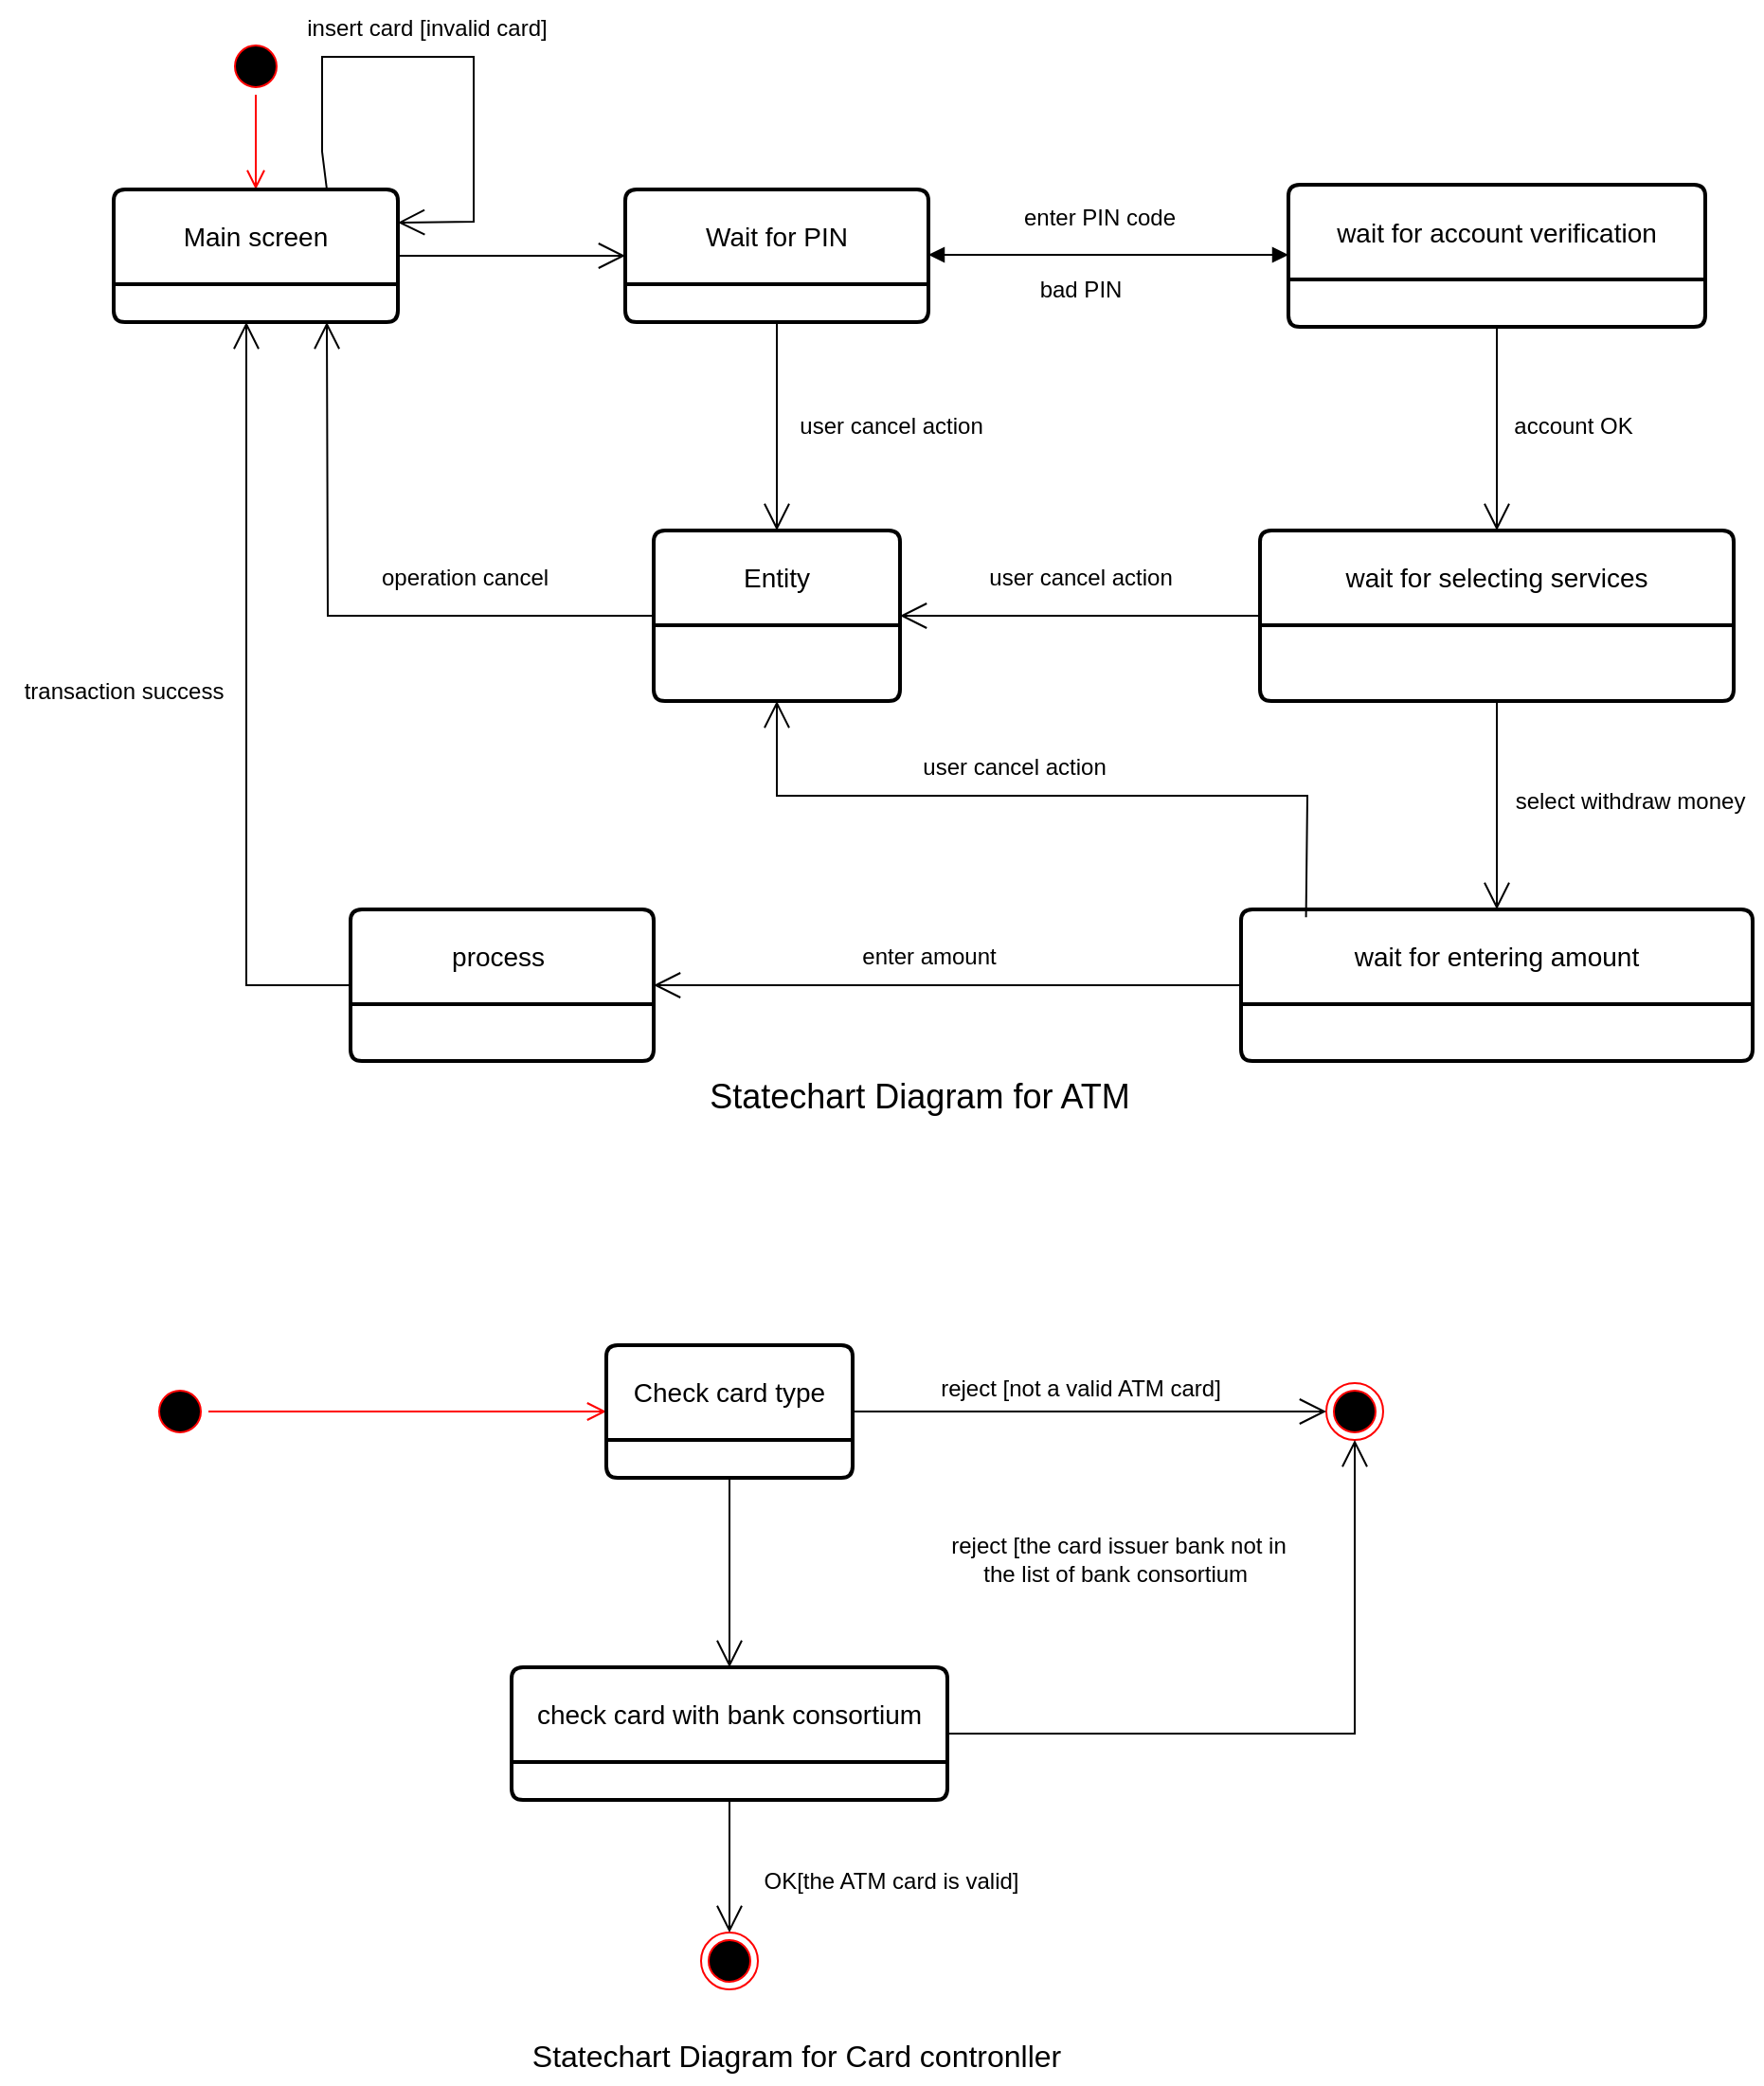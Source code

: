 <mxfile version="28.2.3">
  <diagram id="QueLWldYz6KN8JLlclpp" name="BTHM-bài 6">
    <mxGraphModel dx="902" dy="464" grid="1" gridSize="10" guides="1" tooltips="1" connect="1" arrows="1" fold="1" page="1" pageScale="1" pageWidth="827" pageHeight="1169" math="0" shadow="0">
      <root>
        <mxCell id="0" />
        <mxCell id="1" parent="0" />
        <mxCell id="PZYZ43xPMY9KPgXcz-Kb-1" value="" style="ellipse;html=1;shape=startState;fillColor=#000000;strokeColor=#ff0000;" parent="1" vertex="1">
          <mxGeometry x="460" y="55" width="30" height="30" as="geometry" />
        </mxCell>
        <mxCell id="PZYZ43xPMY9KPgXcz-Kb-2" value="" style="edgeStyle=orthogonalEdgeStyle;html=1;verticalAlign=bottom;endArrow=open;endSize=8;strokeColor=#ff0000;rounded=0;entryX=0.5;entryY=0;entryDx=0;entryDy=0;" parent="1" source="PZYZ43xPMY9KPgXcz-Kb-1" target="PZYZ43xPMY9KPgXcz-Kb-3" edge="1">
          <mxGeometry relative="1" as="geometry">
            <mxPoint x="475" y="145" as="targetPoint" />
          </mxGeometry>
        </mxCell>
        <mxCell id="PZYZ43xPMY9KPgXcz-Kb-3" value="Main screen" style="swimlane;childLayout=stackLayout;horizontal=1;startSize=50;horizontalStack=0;rounded=1;fontSize=14;fontStyle=0;strokeWidth=2;resizeParent=0;resizeLast=1;shadow=0;dashed=0;align=center;arcSize=4;whiteSpace=wrap;html=1;" parent="1" vertex="1">
          <mxGeometry x="400" y="135" width="150" height="70" as="geometry" />
        </mxCell>
        <mxCell id="PZYZ43xPMY9KPgXcz-Kb-4" value="Wait for PIN" style="swimlane;childLayout=stackLayout;horizontal=1;startSize=50;horizontalStack=0;rounded=1;fontSize=14;fontStyle=0;strokeWidth=2;resizeParent=0;resizeLast=1;shadow=0;dashed=0;align=center;arcSize=4;whiteSpace=wrap;html=1;" parent="1" vertex="1">
          <mxGeometry x="670" y="135" width="160" height="70" as="geometry" />
        </mxCell>
        <mxCell id="PZYZ43xPMY9KPgXcz-Kb-5" value="wait for account verification" style="swimlane;childLayout=stackLayout;horizontal=1;startSize=50;horizontalStack=0;rounded=1;fontSize=14;fontStyle=0;strokeWidth=2;resizeParent=0;resizeLast=1;shadow=0;dashed=0;align=center;arcSize=4;whiteSpace=wrap;html=1;" parent="1" vertex="1">
          <mxGeometry x="1020" y="132.5" width="220" height="75" as="geometry" />
        </mxCell>
        <mxCell id="PZYZ43xPMY9KPgXcz-Kb-6" value="Entity" style="swimlane;childLayout=stackLayout;horizontal=1;startSize=50;horizontalStack=0;rounded=1;fontSize=14;fontStyle=0;strokeWidth=2;resizeParent=0;resizeLast=1;shadow=0;dashed=0;align=center;arcSize=4;whiteSpace=wrap;html=1;" parent="1" vertex="1">
          <mxGeometry x="685" y="315" width="130" height="90" as="geometry" />
        </mxCell>
        <mxCell id="PZYZ43xPMY9KPgXcz-Kb-7" value="wait for selecting services" style="swimlane;childLayout=stackLayout;horizontal=1;startSize=50;horizontalStack=0;rounded=1;fontSize=14;fontStyle=0;strokeWidth=2;resizeParent=0;resizeLast=1;shadow=0;dashed=0;align=center;arcSize=4;whiteSpace=wrap;html=1;" parent="1" vertex="1">
          <mxGeometry x="1005" y="315" width="250" height="90" as="geometry" />
        </mxCell>
        <mxCell id="PZYZ43xPMY9KPgXcz-Kb-8" value="process&amp;nbsp;" style="swimlane;childLayout=stackLayout;horizontal=1;startSize=50;horizontalStack=0;rounded=1;fontSize=14;fontStyle=0;strokeWidth=2;resizeParent=0;resizeLast=1;shadow=0;dashed=0;align=center;arcSize=4;whiteSpace=wrap;html=1;" parent="1" vertex="1">
          <mxGeometry x="525" y="515" width="160" height="80" as="geometry" />
        </mxCell>
        <mxCell id="PZYZ43xPMY9KPgXcz-Kb-9" value="wait for entering amount" style="swimlane;childLayout=stackLayout;horizontal=1;startSize=50;horizontalStack=0;rounded=1;fontSize=14;fontStyle=0;strokeWidth=2;resizeParent=0;resizeLast=1;shadow=0;dashed=0;align=center;arcSize=4;whiteSpace=wrap;html=1;" parent="1" vertex="1">
          <mxGeometry x="995" y="515" width="270" height="80" as="geometry" />
        </mxCell>
        <mxCell id="PZYZ43xPMY9KPgXcz-Kb-10" value="" style="ellipse;html=1;shape=startState;fillColor=#000000;strokeColor=#ff0000;" parent="1" vertex="1">
          <mxGeometry x="420" y="765" width="30" height="30" as="geometry" />
        </mxCell>
        <mxCell id="PZYZ43xPMY9KPgXcz-Kb-11" value="" style="edgeStyle=orthogonalEdgeStyle;html=1;verticalAlign=bottom;endArrow=open;endSize=8;strokeColor=#ff0000;rounded=0;entryX=0;entryY=0.5;entryDx=0;entryDy=0;" parent="1" source="PZYZ43xPMY9KPgXcz-Kb-10" target="PZYZ43xPMY9KPgXcz-Kb-12" edge="1">
          <mxGeometry relative="1" as="geometry">
            <mxPoint x="435" y="855" as="targetPoint" />
          </mxGeometry>
        </mxCell>
        <mxCell id="PZYZ43xPMY9KPgXcz-Kb-12" value="Check card type" style="swimlane;childLayout=stackLayout;horizontal=1;startSize=50;horizontalStack=0;rounded=1;fontSize=14;fontStyle=0;strokeWidth=2;resizeParent=0;resizeLast=1;shadow=0;dashed=0;align=center;arcSize=4;whiteSpace=wrap;html=1;" parent="1" vertex="1">
          <mxGeometry x="660" y="745" width="130" height="70" as="geometry" />
        </mxCell>
        <mxCell id="PZYZ43xPMY9KPgXcz-Kb-13" value="" style="ellipse;html=1;shape=endState;fillColor=#000000;strokeColor=#ff0000;" parent="1" vertex="1">
          <mxGeometry x="1040" y="765" width="30" height="30" as="geometry" />
        </mxCell>
        <mxCell id="PZYZ43xPMY9KPgXcz-Kb-14" value="check card with bank consortium" style="swimlane;childLayout=stackLayout;horizontal=1;startSize=50;horizontalStack=0;rounded=1;fontSize=14;fontStyle=0;strokeWidth=2;resizeParent=0;resizeLast=1;shadow=0;dashed=0;align=center;arcSize=4;whiteSpace=wrap;html=1;" parent="1" vertex="1">
          <mxGeometry x="610" y="915" width="230" height="70" as="geometry" />
        </mxCell>
        <mxCell id="PZYZ43xPMY9KPgXcz-Kb-15" value="" style="ellipse;html=1;shape=endState;fillColor=#000000;strokeColor=#ff0000;" parent="1" vertex="1">
          <mxGeometry x="710" y="1055" width="30" height="30" as="geometry" />
        </mxCell>
        <mxCell id="PZYZ43xPMY9KPgXcz-Kb-16" value="" style="endArrow=open;endFill=1;endSize=12;html=1;rounded=0;exitX=1;exitY=0.5;exitDx=0;exitDy=0;entryX=0;entryY=0.5;entryDx=0;entryDy=0;" parent="1" source="PZYZ43xPMY9KPgXcz-Kb-12" target="PZYZ43xPMY9KPgXcz-Kb-13" edge="1">
          <mxGeometry width="160" relative="1" as="geometry">
            <mxPoint x="790" y="895" as="sourcePoint" />
            <mxPoint x="950" y="895" as="targetPoint" />
          </mxGeometry>
        </mxCell>
        <mxCell id="PZYZ43xPMY9KPgXcz-Kb-17" value="" style="endArrow=open;endFill=1;endSize=12;html=1;rounded=0;exitX=0.5;exitY=1;exitDx=0;exitDy=0;entryX=0.5;entryY=0;entryDx=0;entryDy=0;" parent="1" source="PZYZ43xPMY9KPgXcz-Kb-12" target="PZYZ43xPMY9KPgXcz-Kb-14" edge="1">
          <mxGeometry width="160" relative="1" as="geometry">
            <mxPoint x="790" y="895" as="sourcePoint" />
            <mxPoint x="950" y="895" as="targetPoint" />
          </mxGeometry>
        </mxCell>
        <mxCell id="PZYZ43xPMY9KPgXcz-Kb-18" value="" style="endArrow=open;endFill=1;endSize=12;html=1;rounded=0;exitX=1;exitY=0.5;exitDx=0;exitDy=0;entryX=0.5;entryY=1;entryDx=0;entryDy=0;" parent="1" source="PZYZ43xPMY9KPgXcz-Kb-14" target="PZYZ43xPMY9KPgXcz-Kb-13" edge="1">
          <mxGeometry width="160" relative="1" as="geometry">
            <mxPoint x="790" y="895" as="sourcePoint" />
            <mxPoint x="950" y="895" as="targetPoint" />
            <Array as="points">
              <mxPoint x="1055" y="950" />
            </Array>
          </mxGeometry>
        </mxCell>
        <mxCell id="PZYZ43xPMY9KPgXcz-Kb-19" value="" style="endArrow=open;endFill=1;endSize=12;html=1;rounded=0;exitX=0.5;exitY=1;exitDx=0;exitDy=0;entryX=0.5;entryY=0;entryDx=0;entryDy=0;" parent="1" source="PZYZ43xPMY9KPgXcz-Kb-14" target="PZYZ43xPMY9KPgXcz-Kb-15" edge="1">
          <mxGeometry width="160" relative="1" as="geometry">
            <mxPoint x="790" y="895" as="sourcePoint" />
            <mxPoint x="950" y="895" as="targetPoint" />
          </mxGeometry>
        </mxCell>
        <mxCell id="PZYZ43xPMY9KPgXcz-Kb-20" value="" style="endArrow=open;endFill=1;endSize=12;html=1;rounded=0;entryX=1;entryY=0.25;entryDx=0;entryDy=0;exitX=0.75;exitY=0;exitDx=0;exitDy=0;curved=0;" parent="1" source="PZYZ43xPMY9KPgXcz-Kb-3" target="PZYZ43xPMY9KPgXcz-Kb-3" edge="1">
          <mxGeometry width="160" relative="1" as="geometry">
            <mxPoint x="513" y="135" as="sourcePoint" />
            <mxPoint x="620" y="75" as="targetPoint" />
            <Array as="points">
              <mxPoint x="510" y="115" />
              <mxPoint x="510" y="95" />
              <mxPoint x="510" y="65" />
              <mxPoint x="590" y="65" />
              <mxPoint x="590" y="152" />
            </Array>
          </mxGeometry>
        </mxCell>
        <mxCell id="PZYZ43xPMY9KPgXcz-Kb-21" value="insert card [invalid card]" style="text;html=1;align=center;verticalAlign=middle;resizable=0;points=[];autosize=1;strokeColor=none;fillColor=none;" parent="1" vertex="1">
          <mxGeometry x="490" y="35" width="150" height="30" as="geometry" />
        </mxCell>
        <mxCell id="PZYZ43xPMY9KPgXcz-Kb-22" value="" style="endArrow=open;endFill=1;endSize=12;html=1;rounded=0;exitX=1;exitY=0.5;exitDx=0;exitDy=0;entryX=0;entryY=0.5;entryDx=0;entryDy=0;" parent="1" source="PZYZ43xPMY9KPgXcz-Kb-3" target="PZYZ43xPMY9KPgXcz-Kb-4" edge="1">
          <mxGeometry width="160" relative="1" as="geometry">
            <mxPoint x="790" y="315" as="sourcePoint" />
            <mxPoint x="950" y="315" as="targetPoint" />
          </mxGeometry>
        </mxCell>
        <mxCell id="PZYZ43xPMY9KPgXcz-Kb-23" value="" style="endArrow=open;endFill=1;endSize=12;html=1;rounded=0;exitX=0.5;exitY=1;exitDx=0;exitDy=0;entryX=0.5;entryY=0;entryDx=0;entryDy=0;" parent="1" source="PZYZ43xPMY9KPgXcz-Kb-4" target="PZYZ43xPMY9KPgXcz-Kb-6" edge="1">
          <mxGeometry width="160" relative="1" as="geometry">
            <mxPoint x="790" y="315" as="sourcePoint" />
            <mxPoint x="950" y="315" as="targetPoint" />
          </mxGeometry>
        </mxCell>
        <mxCell id="PZYZ43xPMY9KPgXcz-Kb-24" value="" style="endArrow=open;endFill=1;endSize=12;html=1;rounded=0;exitX=0.5;exitY=1;exitDx=0;exitDy=0;entryX=0.5;entryY=0;entryDx=0;entryDy=0;" parent="1" source="PZYZ43xPMY9KPgXcz-Kb-5" target="PZYZ43xPMY9KPgXcz-Kb-7" edge="1">
          <mxGeometry width="160" relative="1" as="geometry">
            <mxPoint x="790" y="315" as="sourcePoint" />
            <mxPoint x="950" y="315" as="targetPoint" />
          </mxGeometry>
        </mxCell>
        <mxCell id="PZYZ43xPMY9KPgXcz-Kb-25" value="" style="endArrow=open;endFill=1;endSize=12;html=1;rounded=0;exitX=0.5;exitY=1;exitDx=0;exitDy=0;entryX=0.5;entryY=0;entryDx=0;entryDy=0;" parent="1" source="PZYZ43xPMY9KPgXcz-Kb-7" target="PZYZ43xPMY9KPgXcz-Kb-9" edge="1">
          <mxGeometry width="160" relative="1" as="geometry">
            <mxPoint x="790" y="495" as="sourcePoint" />
            <mxPoint x="950" y="495" as="targetPoint" />
          </mxGeometry>
        </mxCell>
        <mxCell id="PZYZ43xPMY9KPgXcz-Kb-26" value="" style="endArrow=open;endFill=1;endSize=12;html=1;rounded=0;exitX=0;exitY=0.5;exitDx=0;exitDy=0;entryX=1;entryY=0.5;entryDx=0;entryDy=0;" parent="1" source="PZYZ43xPMY9KPgXcz-Kb-9" target="PZYZ43xPMY9KPgXcz-Kb-8" edge="1">
          <mxGeometry width="160" relative="1" as="geometry">
            <mxPoint x="790" y="495" as="sourcePoint" />
            <mxPoint x="950" y="495" as="targetPoint" />
          </mxGeometry>
        </mxCell>
        <mxCell id="PZYZ43xPMY9KPgXcz-Kb-27" value="" style="endArrow=open;endFill=1;endSize=12;html=1;rounded=0;exitX=0.127;exitY=0.052;exitDx=0;exitDy=0;exitPerimeter=0;entryX=0.5;entryY=1;entryDx=0;entryDy=0;" parent="1" source="PZYZ43xPMY9KPgXcz-Kb-9" target="PZYZ43xPMY9KPgXcz-Kb-6" edge="1">
          <mxGeometry width="160" relative="1" as="geometry">
            <mxPoint x="790" y="495" as="sourcePoint" />
            <mxPoint x="740" y="455" as="targetPoint" />
            <Array as="points">
              <mxPoint x="1030" y="455" />
              <mxPoint x="750" y="455" />
            </Array>
          </mxGeometry>
        </mxCell>
        <mxCell id="PZYZ43xPMY9KPgXcz-Kb-28" value="" style="endArrow=open;endFill=1;endSize=12;html=1;rounded=0;exitX=0;exitY=0.5;exitDx=0;exitDy=0;entryX=1;entryY=0.5;entryDx=0;entryDy=0;" parent="1" source="PZYZ43xPMY9KPgXcz-Kb-7" target="PZYZ43xPMY9KPgXcz-Kb-6" edge="1">
          <mxGeometry width="160" relative="1" as="geometry">
            <mxPoint x="790" y="495" as="sourcePoint" />
            <mxPoint x="950" y="495" as="targetPoint" />
          </mxGeometry>
        </mxCell>
        <mxCell id="PZYZ43xPMY9KPgXcz-Kb-29" value="" style="endArrow=open;endFill=1;endSize=12;html=1;rounded=0;exitX=0;exitY=0.5;exitDx=0;exitDy=0;entryX=0.75;entryY=1;entryDx=0;entryDy=0;" parent="1" source="PZYZ43xPMY9KPgXcz-Kb-6" target="PZYZ43xPMY9KPgXcz-Kb-3" edge="1">
          <mxGeometry width="160" relative="1" as="geometry">
            <mxPoint x="790" y="495" as="sourcePoint" />
            <mxPoint x="950" y="495" as="targetPoint" />
            <Array as="points">
              <mxPoint x="513" y="360" />
            </Array>
          </mxGeometry>
        </mxCell>
        <mxCell id="PZYZ43xPMY9KPgXcz-Kb-30" value="" style="endArrow=open;endFill=1;endSize=12;html=1;rounded=0;exitX=0;exitY=0.5;exitDx=0;exitDy=0;" parent="1" source="PZYZ43xPMY9KPgXcz-Kb-8" edge="1">
          <mxGeometry width="160" relative="1" as="geometry">
            <mxPoint x="790" y="495" as="sourcePoint" />
            <mxPoint x="470" y="205" as="targetPoint" />
            <Array as="points">
              <mxPoint x="470" y="555" />
            </Array>
          </mxGeometry>
        </mxCell>
        <mxCell id="PZYZ43xPMY9KPgXcz-Kb-31" value="" style="endArrow=block;startArrow=block;endFill=1;startFill=1;html=1;rounded=0;entryX=0;entryY=0.5;entryDx=0;entryDy=0;exitX=1;exitY=0.5;exitDx=0;exitDy=0;" parent="1" edge="1">
          <mxGeometry width="160" relative="1" as="geometry">
            <mxPoint x="830" y="169.5" as="sourcePoint" />
            <mxPoint x="1020" y="169.5" as="targetPoint" />
          </mxGeometry>
        </mxCell>
        <mxCell id="PZYZ43xPMY9KPgXcz-Kb-32" value="enter PIN code" style="text;html=1;align=center;verticalAlign=middle;resizable=0;points=[];autosize=1;strokeColor=none;fillColor=none;" parent="1" vertex="1">
          <mxGeometry x="870" y="135" width="100" height="30" as="geometry" />
        </mxCell>
        <mxCell id="PZYZ43xPMY9KPgXcz-Kb-33" value="bad PIN" style="text;html=1;align=center;verticalAlign=middle;resizable=0;points=[];autosize=1;strokeColor=none;fillColor=none;" parent="1" vertex="1">
          <mxGeometry x="875" y="173" width="70" height="30" as="geometry" />
        </mxCell>
        <mxCell id="PZYZ43xPMY9KPgXcz-Kb-34" value="account OK" style="text;html=1;align=center;verticalAlign=middle;resizable=0;points=[];autosize=1;strokeColor=none;fillColor=none;" parent="1" vertex="1">
          <mxGeometry x="1125" y="245" width="90" height="30" as="geometry" />
        </mxCell>
        <mxCell id="PZYZ43xPMY9KPgXcz-Kb-35" value="user cancel action" style="text;html=1;align=center;verticalAlign=middle;resizable=0;points=[];autosize=1;strokeColor=none;fillColor=none;" parent="1" vertex="1">
          <mxGeometry x="750" y="245" width="120" height="30" as="geometry" />
        </mxCell>
        <mxCell id="PZYZ43xPMY9KPgXcz-Kb-36" value="user cancel action" style="text;html=1;align=center;verticalAlign=middle;resizable=0;points=[];autosize=1;strokeColor=none;fillColor=none;" parent="1" vertex="1">
          <mxGeometry x="850" y="325" width="120" height="30" as="geometry" />
        </mxCell>
        <mxCell id="PZYZ43xPMY9KPgXcz-Kb-37" value="operation cancel" style="text;html=1;align=center;verticalAlign=middle;resizable=0;points=[];autosize=1;strokeColor=none;fillColor=none;" parent="1" vertex="1">
          <mxGeometry x="530" y="325" width="110" height="30" as="geometry" />
        </mxCell>
        <mxCell id="PZYZ43xPMY9KPgXcz-Kb-38" value="user cancel action" style="text;html=1;align=center;verticalAlign=middle;resizable=0;points=[];autosize=1;strokeColor=none;fillColor=none;" parent="1" vertex="1">
          <mxGeometry x="815" y="425" width="120" height="30" as="geometry" />
        </mxCell>
        <mxCell id="PZYZ43xPMY9KPgXcz-Kb-39" value="select withdraw money" style="text;html=1;align=center;verticalAlign=middle;resizable=0;points=[];autosize=1;strokeColor=none;fillColor=none;" parent="1" vertex="1">
          <mxGeometry x="1130" y="443" width="140" height="30" as="geometry" />
        </mxCell>
        <mxCell id="PZYZ43xPMY9KPgXcz-Kb-40" value="enter amount" style="text;html=1;align=center;verticalAlign=middle;resizable=0;points=[];autosize=1;strokeColor=none;fillColor=none;" parent="1" vertex="1">
          <mxGeometry x="785" y="525" width="90" height="30" as="geometry" />
        </mxCell>
        <mxCell id="PZYZ43xPMY9KPgXcz-Kb-41" value="transaction success" style="text;html=1;align=center;verticalAlign=middle;resizable=0;points=[];autosize=1;strokeColor=none;fillColor=none;" parent="1" vertex="1">
          <mxGeometry x="340" y="385" width="130" height="30" as="geometry" />
        </mxCell>
        <mxCell id="PZYZ43xPMY9KPgXcz-Kb-42" value="&lt;font style=&quot;font-size: 18px;&quot;&gt;Statechart Diagram for ATM&lt;/font&gt;" style="text;html=1;align=center;verticalAlign=middle;resizable=0;points=[];autosize=1;strokeColor=none;fillColor=none;strokeWidth=2;" parent="1" vertex="1">
          <mxGeometry x="700" y="594" width="250" height="40" as="geometry" />
        </mxCell>
        <mxCell id="PZYZ43xPMY9KPgXcz-Kb-43" value="reject [not a valid ATM card]" style="text;html=1;align=center;verticalAlign=middle;resizable=0;points=[];autosize=1;strokeColor=none;fillColor=none;" parent="1" vertex="1">
          <mxGeometry x="825" y="753" width="170" height="30" as="geometry" />
        </mxCell>
        <mxCell id="PZYZ43xPMY9KPgXcz-Kb-44" value="reject [the card issuer bank not in&lt;div&gt;the list of bank consortium&amp;nbsp;&lt;/div&gt;" style="text;html=1;align=center;verticalAlign=middle;resizable=0;points=[];autosize=1;strokeColor=none;fillColor=none;" parent="1" vertex="1">
          <mxGeometry x="830" y="838" width="200" height="40" as="geometry" />
        </mxCell>
        <mxCell id="PZYZ43xPMY9KPgXcz-Kb-45" value="OK[the ATM card is valid]" style="text;html=1;align=center;verticalAlign=middle;resizable=0;points=[];autosize=1;strokeColor=none;fillColor=none;" parent="1" vertex="1">
          <mxGeometry x="730" y="1013" width="160" height="30" as="geometry" />
        </mxCell>
        <mxCell id="PZYZ43xPMY9KPgXcz-Kb-46" value="&lt;font style=&quot;font-size: 16px;&quot;&gt;Statechart Diagram for Card contronller&lt;/font&gt;" style="text;html=1;align=center;verticalAlign=middle;resizable=0;points=[];autosize=1;strokeColor=none;fillColor=none;" parent="1" vertex="1">
          <mxGeometry x="610" y="1105" width="300" height="30" as="geometry" />
        </mxCell>
      </root>
    </mxGraphModel>
  </diagram>
</mxfile>
